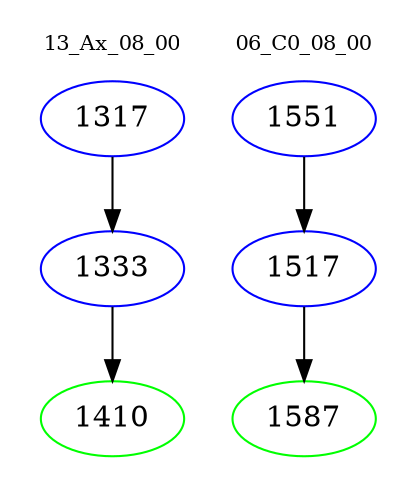 digraph{
subgraph cluster_0 {
color = white
label = "13_Ax_08_00";
fontsize=10;
T0_1317 [label="1317", color="blue"]
T0_1317 -> T0_1333 [color="black"]
T0_1333 [label="1333", color="blue"]
T0_1333 -> T0_1410 [color="black"]
T0_1410 [label="1410", color="green"]
}
subgraph cluster_1 {
color = white
label = "06_C0_08_00";
fontsize=10;
T1_1551 [label="1551", color="blue"]
T1_1551 -> T1_1517 [color="black"]
T1_1517 [label="1517", color="blue"]
T1_1517 -> T1_1587 [color="black"]
T1_1587 [label="1587", color="green"]
}
}
